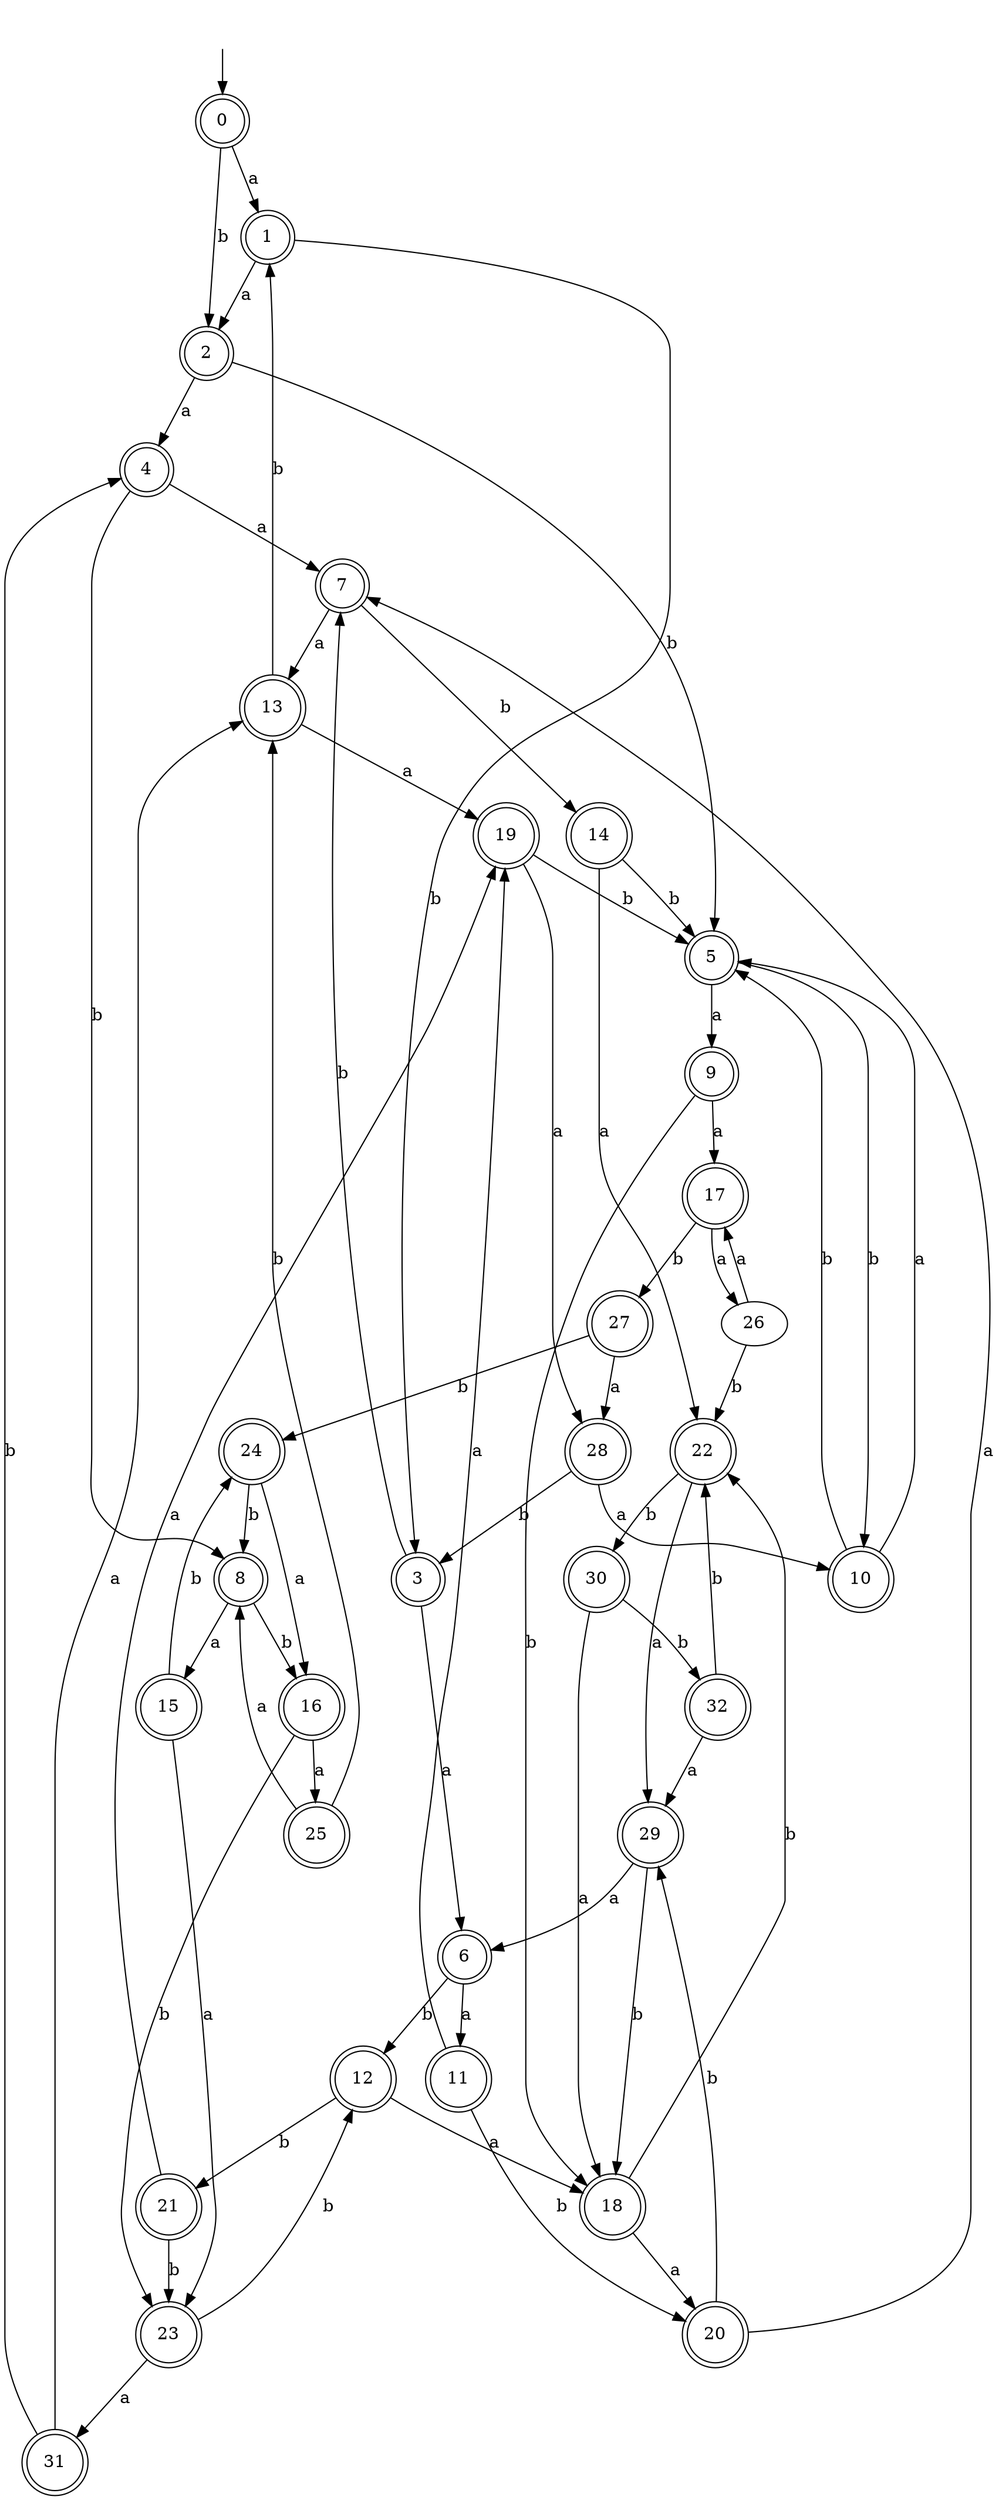 digraph RandomDFA {
  __start0 [label="", shape=none];
  __start0 -> 0 [label=""];
  0 [shape=circle] [shape=doublecircle]
  0 -> 1 [label="a"]
  0 -> 2 [label="b"]
  1 [shape=doublecircle]
  1 -> 2 [label="a"]
  1 -> 3 [label="b"]
  2 [shape=doublecircle]
  2 -> 4 [label="a"]
  2 -> 5 [label="b"]
  3 [shape=doublecircle]
  3 -> 6 [label="a"]
  3 -> 7 [label="b"]
  4 [shape=doublecircle]
  4 -> 7 [label="a"]
  4 -> 8 [label="b"]
  5 [shape=doublecircle]
  5 -> 9 [label="a"]
  5 -> 10 [label="b"]
  6 [shape=doublecircle]
  6 -> 11 [label="a"]
  6 -> 12 [label="b"]
  7 [shape=doublecircle]
  7 -> 13 [label="a"]
  7 -> 14 [label="b"]
  8 [shape=doublecircle]
  8 -> 15 [label="a"]
  8 -> 16 [label="b"]
  9 [shape=doublecircle]
  9 -> 17 [label="a"]
  9 -> 18 [label="b"]
  10 [shape=doublecircle]
  10 -> 5 [label="a"]
  10 -> 5 [label="b"]
  11 [shape=doublecircle]
  11 -> 19 [label="a"]
  11 -> 20 [label="b"]
  12 [shape=doublecircle]
  12 -> 18 [label="a"]
  12 -> 21 [label="b"]
  13 [shape=doublecircle]
  13 -> 19 [label="a"]
  13 -> 1 [label="b"]
  14 [shape=doublecircle]
  14 -> 22 [label="a"]
  14 -> 5 [label="b"]
  15 [shape=doublecircle]
  15 -> 23 [label="a"]
  15 -> 24 [label="b"]
  16 [shape=doublecircle]
  16 -> 25 [label="a"]
  16 -> 23 [label="b"]
  17 [shape=doublecircle]
  17 -> 26 [label="a"]
  17 -> 27 [label="b"]
  18 [shape=doublecircle]
  18 -> 20 [label="a"]
  18 -> 22 [label="b"]
  19 [shape=doublecircle]
  19 -> 28 [label="a"]
  19 -> 5 [label="b"]
  20 [shape=doublecircle]
  20 -> 7 [label="a"]
  20 -> 29 [label="b"]
  21 [shape=doublecircle]
  21 -> 19 [label="a"]
  21 -> 23 [label="b"]
  22 [shape=doublecircle]
  22 -> 29 [label="a"]
  22 -> 30 [label="b"]
  23 [shape=doublecircle]
  23 -> 31 [label="a"]
  23 -> 12 [label="b"]
  24 [shape=doublecircle]
  24 -> 16 [label="a"]
  24 -> 8 [label="b"]
  25 [shape=doublecircle]
  25 -> 8 [label="a"]
  25 -> 13 [label="b"]
  26
  26 -> 17 [label="a"]
  26 -> 22 [label="b"]
  27 [shape=doublecircle]
  27 -> 28 [label="a"]
  27 -> 24 [label="b"]
  28 [shape=doublecircle]
  28 -> 10 [label="a"]
  28 -> 3 [label="b"]
  29 [shape=doublecircle]
  29 -> 6 [label="a"]
  29 -> 18 [label="b"]
  30 [shape=doublecircle]
  30 -> 18 [label="a"]
  30 -> 32 [label="b"]
  31 [shape=doublecircle]
  31 -> 13 [label="a"]
  31 -> 4 [label="b"]
  32 [shape=doublecircle]
  32 -> 29 [label="a"]
  32 -> 22 [label="b"]
}
